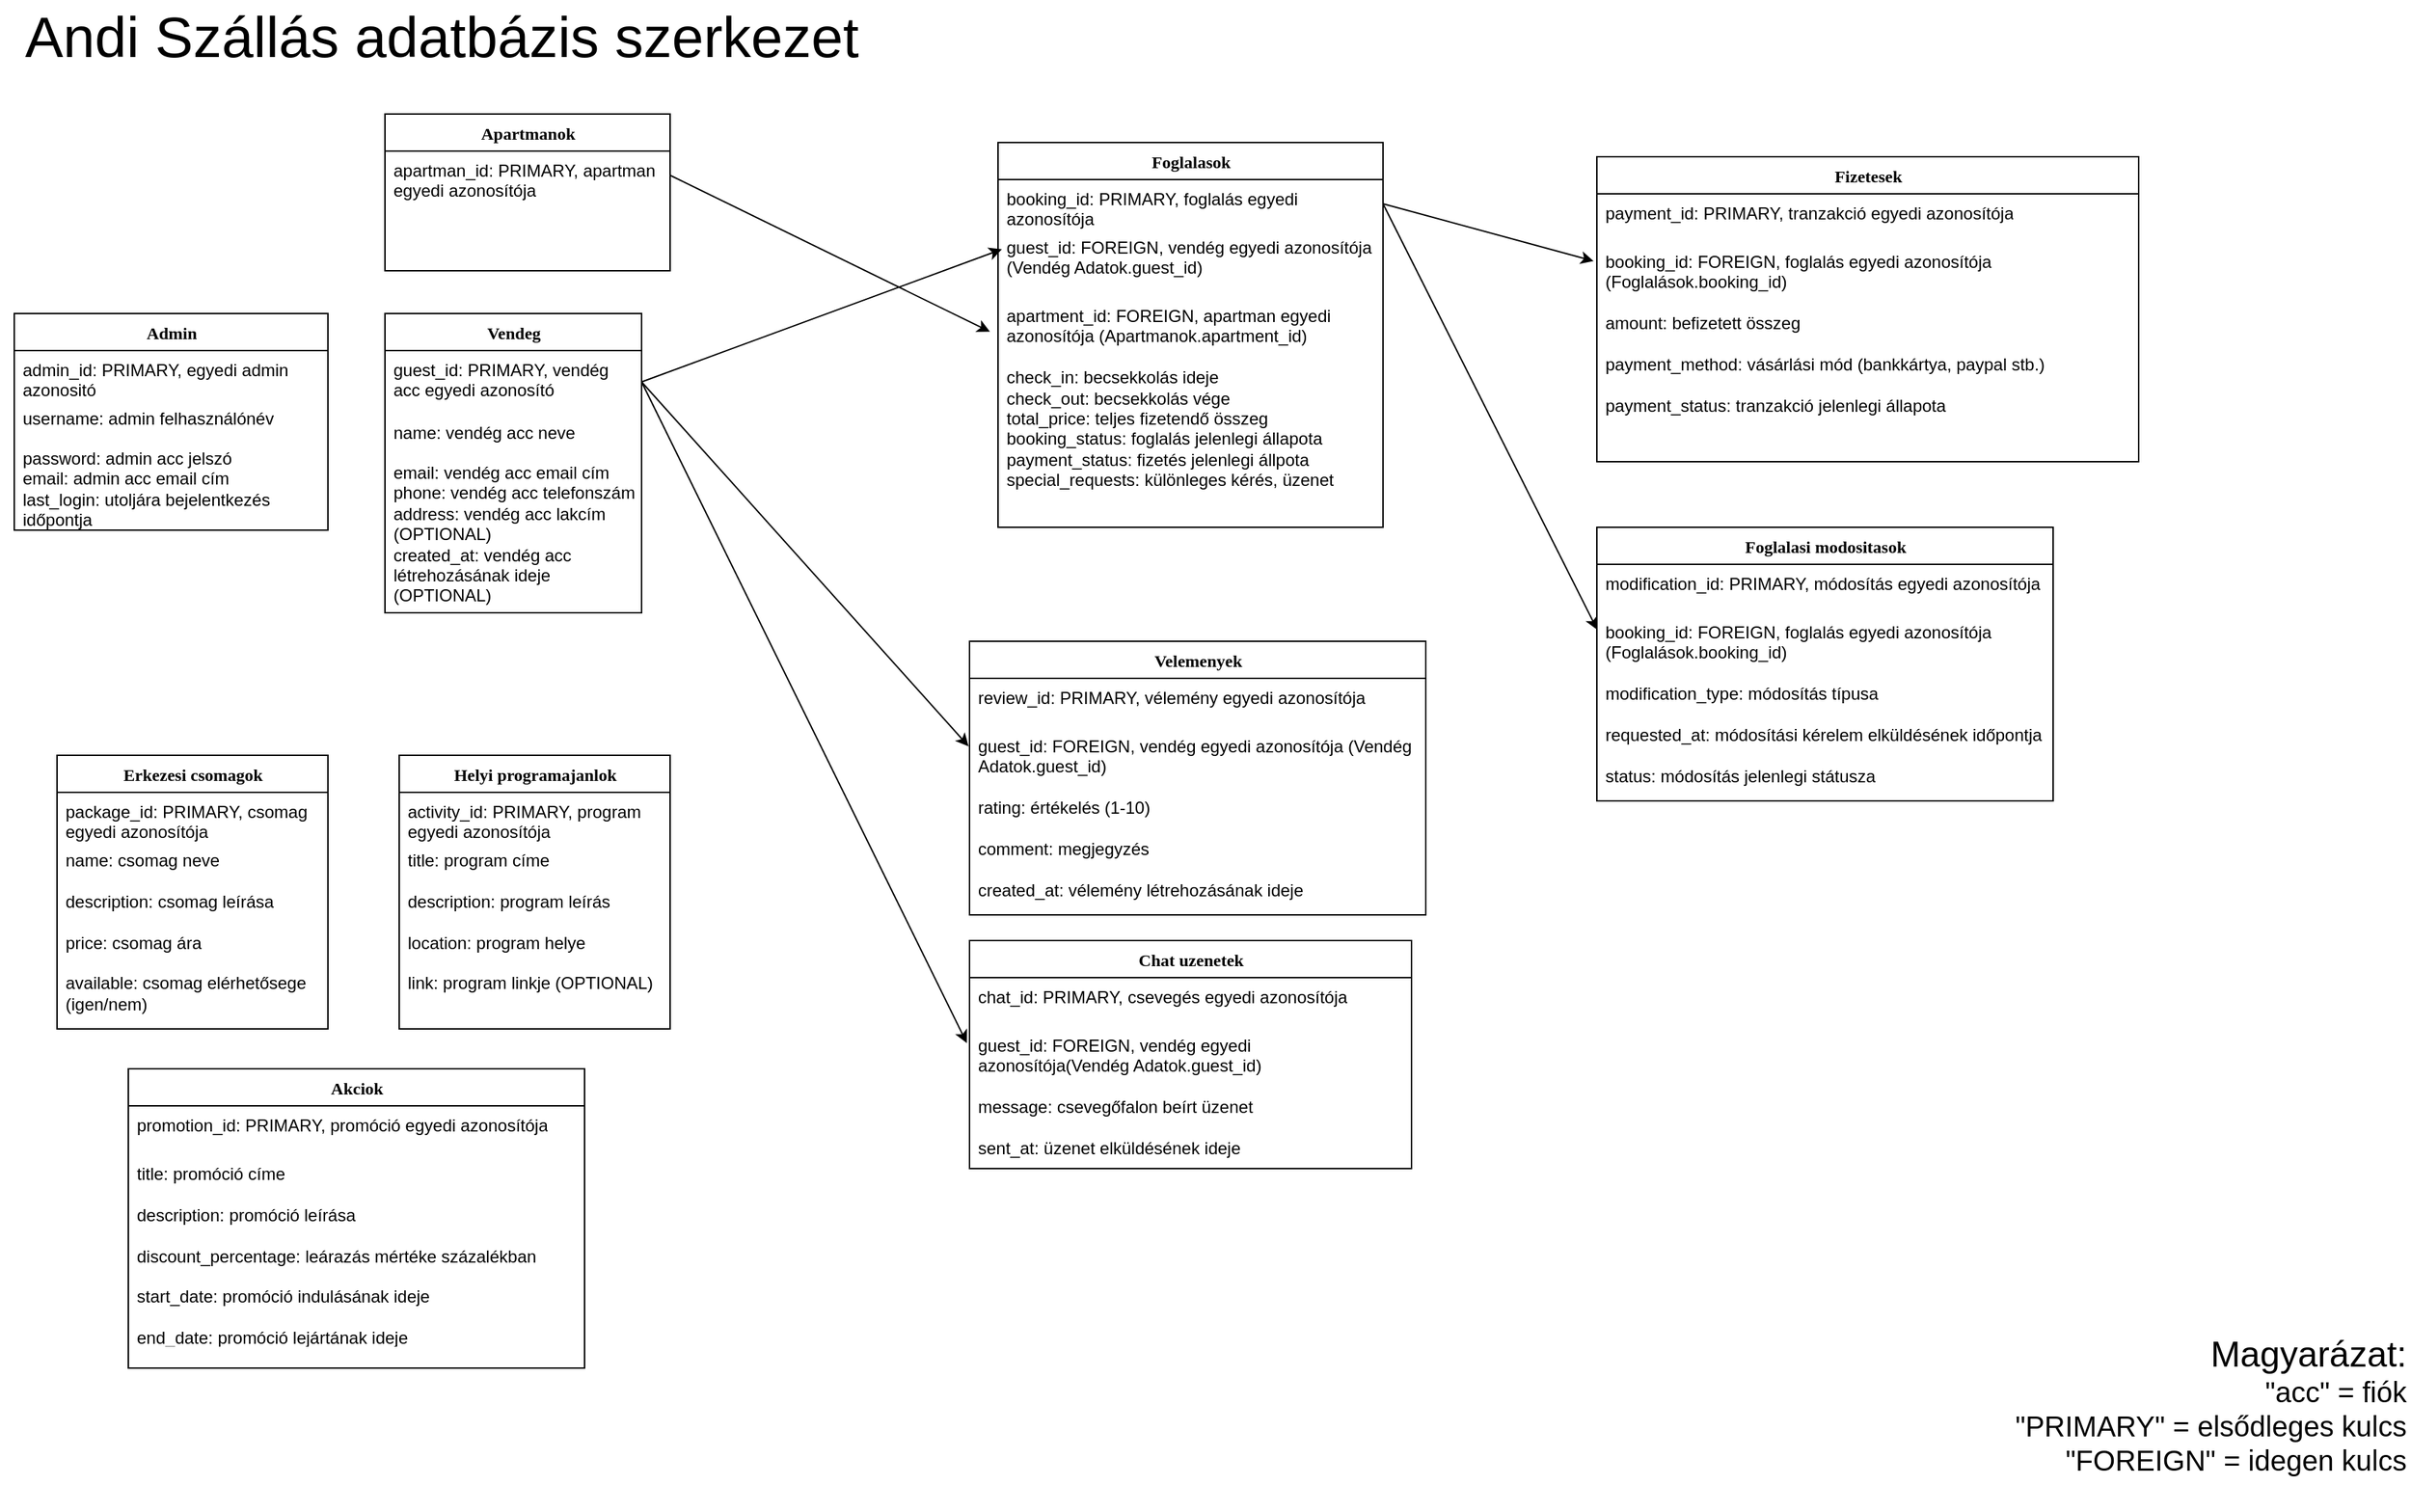 <mxfile version="24.8.3">
  <diagram name="Page-1" id="6133507b-19e7-1e82-6fc7-422aa6c4b21f">
    <mxGraphModel dx="2850" dy="1510" grid="1" gridSize="10" guides="1" tooltips="1" connect="1" arrows="1" fold="1" page="1" pageScale="1" pageWidth="1700" pageHeight="1100" background="none" math="0" shadow="0">
      <root>
        <mxCell id="0" />
        <mxCell id="1" parent="0" />
        <mxCell id="78961159f06e98e8-17" value="Admin" style="swimlane;html=1;fontStyle=1;align=center;verticalAlign=top;childLayout=stackLayout;horizontal=1;startSize=26;horizontalStack=0;resizeParent=1;resizeLast=0;collapsible=1;marginBottom=0;swimlaneFillColor=#ffffff;rounded=0;shadow=0;comic=0;labelBackgroundColor=none;strokeWidth=1;fillColor=none;fontFamily=Verdana;fontSize=12" parent="1" vertex="1">
          <mxGeometry x="10" y="250" width="220" height="152" as="geometry" />
        </mxCell>
        <mxCell id="78961159f06e98e8-23" value="admin_id: PRIMARY, egyedi admin azonositó" style="text;html=1;strokeColor=none;fillColor=none;align=left;verticalAlign=top;spacingLeft=4;spacingRight=4;whiteSpace=wrap;overflow=hidden;rotatable=0;points=[[0,0.5],[1,0.5]];portConstraint=eastwest;" parent="78961159f06e98e8-17" vertex="1">
          <mxGeometry y="26" width="220" height="34" as="geometry" />
        </mxCell>
        <mxCell id="78961159f06e98e8-24" value="username: admin felhasználónév" style="text;html=1;strokeColor=none;fillColor=none;align=left;verticalAlign=top;spacingLeft=4;spacingRight=4;whiteSpace=wrap;overflow=hidden;rotatable=0;points=[[0,0.5],[1,0.5]];portConstraint=eastwest;" parent="78961159f06e98e8-17" vertex="1">
          <mxGeometry y="60" width="220" height="28" as="geometry" />
        </mxCell>
        <mxCell id="78961159f06e98e8-27" value="password: admin acc jelszó&lt;div&gt;&lt;span style=&quot;background-color: initial;&quot;&gt;email: admin acc email cím&lt;/span&gt;&lt;/div&gt;&lt;div&gt;last_login: utoljára bejelentkezés időpontja&lt;br&gt;&lt;div&gt;&lt;div&gt;&lt;br&gt;&lt;/div&gt;&lt;/div&gt;&lt;/div&gt;" style="text;html=1;strokeColor=none;fillColor=none;align=left;verticalAlign=top;spacingLeft=4;spacingRight=4;whiteSpace=wrap;overflow=hidden;rotatable=0;points=[[0,0.5],[1,0.5]];portConstraint=eastwest;" parent="78961159f06e98e8-17" vertex="1">
          <mxGeometry y="88" width="220" height="64" as="geometry" />
        </mxCell>
        <mxCell id="AyfZ_ONoXOZkqXgLzCaU-2" value="Vendeg" style="swimlane;html=1;fontStyle=1;align=center;verticalAlign=top;childLayout=stackLayout;horizontal=1;startSize=26;horizontalStack=0;resizeParent=1;resizeLast=0;collapsible=1;marginBottom=0;swimlaneFillColor=#ffffff;rounded=0;shadow=0;comic=0;labelBackgroundColor=none;strokeWidth=1;fillColor=none;fontFamily=Verdana;fontSize=12" vertex="1" parent="1">
          <mxGeometry x="270" y="250" width="180" height="210" as="geometry" />
        </mxCell>
        <mxCell id="AyfZ_ONoXOZkqXgLzCaU-3" value="guest_id: PRIMARY, vendég acc egyedi azonosító" style="text;html=1;strokeColor=none;fillColor=none;align=left;verticalAlign=top;spacingLeft=4;spacingRight=4;whiteSpace=wrap;overflow=hidden;rotatable=0;points=[[0,0.5],[1,0.5]];portConstraint=eastwest;" vertex="1" parent="AyfZ_ONoXOZkqXgLzCaU-2">
          <mxGeometry y="26" width="180" height="44" as="geometry" />
        </mxCell>
        <mxCell id="AyfZ_ONoXOZkqXgLzCaU-4" value="name: vendég acc neve" style="text;html=1;strokeColor=none;fillColor=none;align=left;verticalAlign=top;spacingLeft=4;spacingRight=4;whiteSpace=wrap;overflow=hidden;rotatable=0;points=[[0,0.5],[1,0.5]];portConstraint=eastwest;" vertex="1" parent="AyfZ_ONoXOZkqXgLzCaU-2">
          <mxGeometry y="70" width="180" height="28" as="geometry" />
        </mxCell>
        <mxCell id="AyfZ_ONoXOZkqXgLzCaU-6" value="email: vendég acc email cím&lt;div&gt;phone: vendég acc telefonszám&lt;br&gt;&lt;/div&gt;&lt;div&gt;address: vendég acc lakcím (OPTIONAL)&lt;/div&gt;&lt;div&gt;created_at: vendég acc létrehozásának ideje (OPTIONAL)&lt;br&gt;&lt;div&gt;&lt;div&gt;&lt;br&gt;&lt;/div&gt;&lt;/div&gt;&lt;/div&gt;" style="text;html=1;strokeColor=none;fillColor=none;align=left;verticalAlign=top;spacingLeft=4;spacingRight=4;whiteSpace=wrap;overflow=hidden;rotatable=0;points=[[0,0.5],[1,0.5]];portConstraint=eastwest;" vertex="1" parent="AyfZ_ONoXOZkqXgLzCaU-2">
          <mxGeometry y="98" width="180" height="112" as="geometry" />
        </mxCell>
        <mxCell id="AyfZ_ONoXOZkqXgLzCaU-7" value="Foglalasok" style="swimlane;html=1;fontStyle=1;align=center;verticalAlign=top;childLayout=stackLayout;horizontal=1;startSize=26;horizontalStack=0;resizeParent=1;resizeLast=0;collapsible=1;marginBottom=0;swimlaneFillColor=#ffffff;rounded=0;shadow=0;comic=0;labelBackgroundColor=none;strokeWidth=1;fillColor=none;fontFamily=Verdana;fontSize=12;strokeColor=default;swimlaneLine=1;" vertex="1" parent="1">
          <mxGeometry x="700" y="130" width="270" height="270" as="geometry" />
        </mxCell>
        <mxCell id="AyfZ_ONoXOZkqXgLzCaU-8" value="booking_id: PRIMARY, foglalás egyedi azonosítója" style="text;html=1;strokeColor=none;fillColor=none;align=left;verticalAlign=top;spacingLeft=4;spacingRight=4;whiteSpace=wrap;overflow=hidden;rotatable=0;points=[[0,0.5],[1,0.5]];portConstraint=eastwest;" vertex="1" parent="AyfZ_ONoXOZkqXgLzCaU-7">
          <mxGeometry y="26" width="270" height="34" as="geometry" />
        </mxCell>
        <mxCell id="AyfZ_ONoXOZkqXgLzCaU-9" value="guest_id: FOREIGN, vendég egyedi azonosítója (Vendég Adatok.guest_id)" style="text;html=1;strokeColor=none;fillColor=none;align=left;verticalAlign=top;spacingLeft=4;spacingRight=4;whiteSpace=wrap;overflow=hidden;rotatable=0;points=[[0,0.5],[1,0.5]];portConstraint=eastwest;" vertex="1" parent="AyfZ_ONoXOZkqXgLzCaU-7">
          <mxGeometry y="60" width="270" height="48" as="geometry" />
        </mxCell>
        <mxCell id="AyfZ_ONoXOZkqXgLzCaU-11" value="&lt;div&gt;&lt;div&gt;&lt;div&gt;apartment_id: FOREIGN, apartman egyedi azonosítója (Apartmanok.apartment_id)&lt;br&gt;&lt;/div&gt;&lt;/div&gt;&lt;/div&gt;&lt;div&gt;&lt;br&gt;&lt;/div&gt;&lt;div&gt;check_in: becsekkolás ideje&lt;/div&gt;&lt;div&gt;check_out: becsekkolás vége&lt;/div&gt;&lt;div&gt;&lt;span style=&quot;background-color: initial;&quot;&gt;total_price: teljes fizetendő összeg&lt;/span&gt;&lt;/div&gt;&lt;div&gt;booking_status: foglalás jelenlegi állapota&lt;span style=&quot;background-color: initial;&quot;&gt;&lt;br&gt;&lt;/span&gt;&lt;/div&gt;&lt;div&gt;payment_status: fizetés jelenlegi állpota&lt;br&gt;&lt;/div&gt;&lt;div&gt;special_requests: különleges kérés, üzenet&lt;br&gt;&lt;/div&gt;" style="text;html=1;strokeColor=none;fillColor=none;align=left;verticalAlign=top;spacingLeft=4;spacingRight=4;whiteSpace=wrap;overflow=hidden;rotatable=0;points=[[0,0.5],[1,0.5]];portConstraint=eastwest;" vertex="1" parent="AyfZ_ONoXOZkqXgLzCaU-7">
          <mxGeometry y="108" width="270" height="162" as="geometry" />
        </mxCell>
        <mxCell id="AyfZ_ONoXOZkqXgLzCaU-12" value="Fizetesek" style="swimlane;html=1;fontStyle=1;align=center;verticalAlign=top;childLayout=stackLayout;horizontal=1;startSize=26;horizontalStack=0;resizeParent=1;resizeLast=0;collapsible=1;marginBottom=0;swimlaneFillColor=#ffffff;rounded=0;shadow=0;comic=0;labelBackgroundColor=none;strokeWidth=1;fillColor=none;fontFamily=Verdana;fontSize=12;strokeColor=default;swimlaneLine=1;" vertex="1" parent="1">
          <mxGeometry x="1120" y="140" width="380" height="214" as="geometry" />
        </mxCell>
        <mxCell id="AyfZ_ONoXOZkqXgLzCaU-13" value="payment_id: PRIMARY, tranzakció egyedi azonosítója" style="text;html=1;strokeColor=none;fillColor=none;align=left;verticalAlign=top;spacingLeft=4;spacingRight=4;whiteSpace=wrap;overflow=hidden;rotatable=0;points=[[0,0.5],[1,0.5]];portConstraint=eastwest;" vertex="1" parent="AyfZ_ONoXOZkqXgLzCaU-12">
          <mxGeometry y="26" width="380" height="34" as="geometry" />
        </mxCell>
        <mxCell id="AyfZ_ONoXOZkqXgLzCaU-15" value="&lt;div&gt;&lt;div&gt;&lt;div&gt;booking_id: FOREIGN, foglalás egyedi azonosítója (Foglalások.booking_id)&lt;br&gt;&lt;/div&gt;&lt;/div&gt;&lt;/div&gt;&lt;div&gt;&lt;br&gt;&lt;/div&gt;&lt;div&gt;amount: befizetett összeg&lt;br&gt;&lt;/div&gt;&lt;div&gt;&lt;br&gt;&lt;/div&gt;&lt;div&gt;payment_method: vásárlási mód (bankkártya, paypal stb.)&lt;br&gt;&lt;/div&gt;&lt;div&gt;&lt;br&gt;&lt;/div&gt;&lt;div&gt;payment_status: tranzakció jelenlegi állapota&lt;br&gt;&lt;/div&gt;&lt;div&gt;&lt;br&gt;&lt;/div&gt;&lt;div&gt;transaction_date: tranzakció időpontja&lt;br&gt;&lt;/div&gt;" style="text;html=1;strokeColor=none;fillColor=none;align=left;verticalAlign=top;spacingLeft=4;spacingRight=4;whiteSpace=wrap;overflow=hidden;rotatable=0;points=[[0,0.5],[1,0.5]];portConstraint=eastwest;" vertex="1" parent="AyfZ_ONoXOZkqXgLzCaU-12">
          <mxGeometry y="60" width="380" height="132" as="geometry" />
        </mxCell>
        <mxCell id="AyfZ_ONoXOZkqXgLzCaU-16" value="Velemenyek" style="swimlane;html=1;fontStyle=1;align=center;verticalAlign=top;childLayout=stackLayout;horizontal=1;startSize=26;horizontalStack=0;resizeParent=1;resizeLast=0;collapsible=1;marginBottom=0;swimlaneFillColor=#ffffff;rounded=0;shadow=0;comic=0;labelBackgroundColor=none;strokeWidth=1;fillColor=none;fontFamily=Verdana;fontSize=12;strokeColor=default;swimlaneLine=1;" vertex="1" parent="1">
          <mxGeometry x="680" y="480" width="320" height="192" as="geometry" />
        </mxCell>
        <mxCell id="AyfZ_ONoXOZkqXgLzCaU-17" value="review_id: PRIMARY, vélemény egyedi azonosítója" style="text;html=1;strokeColor=none;fillColor=none;align=left;verticalAlign=top;spacingLeft=4;spacingRight=4;whiteSpace=wrap;overflow=hidden;rotatable=0;points=[[0,0.5],[1,0.5]];portConstraint=eastwest;" vertex="1" parent="AyfZ_ONoXOZkqXgLzCaU-16">
          <mxGeometry y="26" width="320" height="34" as="geometry" />
        </mxCell>
        <mxCell id="AyfZ_ONoXOZkqXgLzCaU-18" value="&lt;div&gt;&lt;div&gt;&lt;div&gt;guest_id: FOREIGN, vendég egyedi azonosítója (Vendég Adatok.guest_id)&lt;br&gt;&lt;/div&gt;&lt;/div&gt;&lt;/div&gt;&lt;div&gt;&lt;br&gt;&lt;/div&gt;&lt;div&gt;rating: értékelés (1-10)&lt;br&gt;&lt;/div&gt;&lt;div&gt;&lt;br&gt;&lt;/div&gt;&lt;div&gt;comment: megjegyzés&lt;br&gt;&lt;/div&gt;&lt;div&gt;&lt;br&gt;&lt;/div&gt;&lt;div&gt;created_at: vélemény létrehozásának ideje&lt;br&gt;&lt;/div&gt;&lt;div&gt;&lt;br&gt;&lt;/div&gt;" style="text;html=1;strokeColor=none;fillColor=none;align=left;verticalAlign=top;spacingLeft=4;spacingRight=4;whiteSpace=wrap;overflow=hidden;rotatable=0;points=[[0,0.5],[1,0.5]];portConstraint=eastwest;" vertex="1" parent="AyfZ_ONoXOZkqXgLzCaU-16">
          <mxGeometry y="60" width="320" height="132" as="geometry" />
        </mxCell>
        <mxCell id="AyfZ_ONoXOZkqXgLzCaU-19" value="Akciok" style="swimlane;html=1;fontStyle=1;align=center;verticalAlign=top;childLayout=stackLayout;horizontal=1;startSize=26;horizontalStack=0;resizeParent=1;resizeLast=0;collapsible=1;marginBottom=0;swimlaneFillColor=#ffffff;rounded=0;shadow=0;comic=0;labelBackgroundColor=none;strokeWidth=1;fillColor=none;fontFamily=Verdana;fontSize=12;strokeColor=default;swimlaneLine=1;" vertex="1" parent="1">
          <mxGeometry x="90" y="780" width="320" height="210" as="geometry" />
        </mxCell>
        <mxCell id="AyfZ_ONoXOZkqXgLzCaU-20" value="promotion_id: PRIMARY, promóció egyedi azonosítója" style="text;html=1;strokeColor=none;fillColor=none;align=left;verticalAlign=top;spacingLeft=4;spacingRight=4;whiteSpace=wrap;overflow=hidden;rotatable=0;points=[[0,0.5],[1,0.5]];portConstraint=eastwest;" vertex="1" parent="AyfZ_ONoXOZkqXgLzCaU-19">
          <mxGeometry y="26" width="320" height="34" as="geometry" />
        </mxCell>
        <mxCell id="AyfZ_ONoXOZkqXgLzCaU-21" value="&lt;div&gt;&lt;div&gt;&lt;div&gt;title: promóció címe&lt;br&gt;&lt;/div&gt;&lt;/div&gt;&lt;/div&gt;&lt;div&gt;&lt;br&gt;&lt;/div&gt;&lt;div&gt;description:&amp;nbsp;&lt;span style=&quot;background-color: initial;&quot;&gt;promóció leírása&lt;/span&gt;&lt;br&gt;&lt;/div&gt;&lt;div&gt;&lt;br&gt;&lt;/div&gt;&lt;div&gt;discount_percentage: leárazás mértéke százalékban&lt;br&gt;&lt;/div&gt;&lt;div&gt;&lt;br&gt;&lt;/div&gt;&lt;div&gt;start_date: promóció indulásának ideje&lt;br&gt;&lt;/div&gt;&lt;div&gt;&lt;br&gt;&lt;/div&gt;&lt;div&gt;end_date: promóció lejártának ideje&lt;br&gt;&lt;/div&gt;" style="text;html=1;strokeColor=none;fillColor=none;align=left;verticalAlign=top;spacingLeft=4;spacingRight=4;whiteSpace=wrap;overflow=hidden;rotatable=0;points=[[0,0.5],[1,0.5]];portConstraint=eastwest;" vertex="1" parent="AyfZ_ONoXOZkqXgLzCaU-19">
          <mxGeometry y="60" width="320" height="132" as="geometry" />
        </mxCell>
        <mxCell id="AyfZ_ONoXOZkqXgLzCaU-22" value="Erkezesi csomagok" style="swimlane;html=1;fontStyle=1;align=center;verticalAlign=top;childLayout=stackLayout;horizontal=1;startSize=26;horizontalStack=0;resizeParent=1;resizeLast=0;collapsible=1;marginBottom=0;swimlaneFillColor=#ffffff;rounded=0;shadow=0;comic=0;labelBackgroundColor=none;strokeWidth=1;fillColor=none;fontFamily=Verdana;fontSize=12;strokeColor=default;swimlaneLine=1;" vertex="1" parent="1">
          <mxGeometry x="40" y="560" width="190" height="192" as="geometry" />
        </mxCell>
        <mxCell id="AyfZ_ONoXOZkqXgLzCaU-23" value="package_id: PRIMARY, csomag egyedi azonosítója&lt;div&gt;&lt;br&gt;&lt;/div&gt;" style="text;html=1;strokeColor=none;fillColor=none;align=left;verticalAlign=top;spacingLeft=4;spacingRight=4;whiteSpace=wrap;overflow=hidden;rotatable=0;points=[[0,0.5],[1,0.5]];portConstraint=eastwest;" vertex="1" parent="AyfZ_ONoXOZkqXgLzCaU-22">
          <mxGeometry y="26" width="190" height="34" as="geometry" />
        </mxCell>
        <mxCell id="AyfZ_ONoXOZkqXgLzCaU-24" value="&lt;div&gt;&lt;div&gt;&lt;div&gt;name: csomag neve&lt;br&gt;&lt;/div&gt;&lt;/div&gt;&lt;/div&gt;&lt;div&gt;&lt;br&gt;&lt;/div&gt;&lt;div&gt;description: csomag leírása&lt;br&gt;&lt;/div&gt;&lt;div&gt;&lt;br&gt;&lt;/div&gt;&lt;div&gt;price: csomag ára&lt;br&gt;&lt;/div&gt;&lt;div&gt;&lt;br&gt;&lt;/div&gt;&lt;div&gt;available: csomag elérhetősege&amp;nbsp;&lt;/div&gt;&lt;div&gt;(igen/nem)&lt;/div&gt;" style="text;html=1;strokeColor=none;fillColor=none;align=left;verticalAlign=top;spacingLeft=4;spacingRight=4;whiteSpace=wrap;overflow=hidden;rotatable=0;points=[[0,0.5],[1,0.5]];portConstraint=eastwest;" vertex="1" parent="AyfZ_ONoXOZkqXgLzCaU-22">
          <mxGeometry y="60" width="190" height="132" as="geometry" />
        </mxCell>
        <mxCell id="AyfZ_ONoXOZkqXgLzCaU-25" value="Helyi programajanlok" style="swimlane;html=1;fontStyle=1;align=center;verticalAlign=top;childLayout=stackLayout;horizontal=1;startSize=26;horizontalStack=0;resizeParent=1;resizeLast=0;collapsible=1;marginBottom=0;swimlaneFillColor=#ffffff;rounded=0;shadow=0;comic=0;labelBackgroundColor=none;strokeWidth=1;fillColor=none;fontFamily=Verdana;fontSize=12;strokeColor=default;swimlaneLine=1;" vertex="1" parent="1">
          <mxGeometry x="280" y="560" width="190" height="192" as="geometry" />
        </mxCell>
        <mxCell id="AyfZ_ONoXOZkqXgLzCaU-26" value="activity_id: PRIMARY, program egyedi azonosítója" style="text;html=1;strokeColor=none;fillColor=none;align=left;verticalAlign=top;spacingLeft=4;spacingRight=4;whiteSpace=wrap;overflow=hidden;rotatable=0;points=[[0,0.5],[1,0.5]];portConstraint=eastwest;" vertex="1" parent="AyfZ_ONoXOZkqXgLzCaU-25">
          <mxGeometry y="26" width="190" height="34" as="geometry" />
        </mxCell>
        <mxCell id="AyfZ_ONoXOZkqXgLzCaU-27" value="&lt;div&gt;&lt;div&gt;&lt;div&gt;title: program címe&lt;br&gt;&lt;/div&gt;&lt;/div&gt;&lt;/div&gt;&lt;div&gt;&lt;br&gt;&lt;/div&gt;&lt;div&gt;description: program leírás&lt;br&gt;&lt;/div&gt;&lt;div&gt;&lt;br&gt;&lt;/div&gt;&lt;div&gt;location: program helye&lt;br&gt;&lt;/div&gt;&lt;div&gt;&lt;br&gt;&lt;/div&gt;&lt;div&gt;link: program linkje (OPTIONAL)&lt;/div&gt;" style="text;html=1;strokeColor=none;fillColor=none;align=left;verticalAlign=top;spacingLeft=4;spacingRight=4;whiteSpace=wrap;overflow=hidden;rotatable=0;points=[[0,0.5],[1,0.5]];portConstraint=eastwest;" vertex="1" parent="AyfZ_ONoXOZkqXgLzCaU-25">
          <mxGeometry y="60" width="190" height="132" as="geometry" />
        </mxCell>
        <mxCell id="AyfZ_ONoXOZkqXgLzCaU-28" value="Chat uzenetek" style="swimlane;html=1;fontStyle=1;align=center;verticalAlign=top;childLayout=stackLayout;horizontal=1;startSize=26;horizontalStack=0;resizeParent=1;resizeLast=0;collapsible=1;marginBottom=0;swimlaneFillColor=#ffffff;rounded=0;shadow=0;comic=0;labelBackgroundColor=none;strokeWidth=1;fillColor=none;fontFamily=Verdana;fontSize=12;strokeColor=default;swimlaneLine=1;" vertex="1" parent="1">
          <mxGeometry x="680" y="690" width="310" height="160" as="geometry" />
        </mxCell>
        <mxCell id="AyfZ_ONoXOZkqXgLzCaU-29" value="chat_id: PRIMARY, csevegés egyedi azonosítója" style="text;html=1;strokeColor=none;fillColor=none;align=left;verticalAlign=top;spacingLeft=4;spacingRight=4;whiteSpace=wrap;overflow=hidden;rotatable=0;points=[[0,0.5],[1,0.5]];portConstraint=eastwest;" vertex="1" parent="AyfZ_ONoXOZkqXgLzCaU-28">
          <mxGeometry y="26" width="310" height="34" as="geometry" />
        </mxCell>
        <mxCell id="AyfZ_ONoXOZkqXgLzCaU-30" value="&lt;div&gt;&lt;div&gt;&lt;div&gt;guest_id: FOREIGN, vendég egyedi azonosítója(Vendég Adatok.guest_id)&lt;br&gt;&lt;/div&gt;&lt;/div&gt;&lt;/div&gt;&lt;div&gt;&lt;br&gt;&lt;/div&gt;&lt;div&gt;message: csevegőfalon beírt üzenet&lt;br&gt;&lt;/div&gt;&lt;div&gt;&lt;br&gt;&lt;/div&gt;&lt;div&gt;sent_at: üzenet elküldésének ideje&lt;br&gt;&lt;/div&gt;&lt;div&gt;&lt;br&gt;&lt;/div&gt;" style="text;html=1;strokeColor=none;fillColor=none;align=left;verticalAlign=top;spacingLeft=4;spacingRight=4;whiteSpace=wrap;overflow=hidden;rotatable=0;points=[[0,0.5],[1,0.5]];portConstraint=eastwest;" vertex="1" parent="AyfZ_ONoXOZkqXgLzCaU-28">
          <mxGeometry y="60" width="310" height="100" as="geometry" />
        </mxCell>
        <mxCell id="AyfZ_ONoXOZkqXgLzCaU-32" value="Foglalasi modositasok" style="swimlane;html=1;fontStyle=1;align=center;verticalAlign=top;childLayout=stackLayout;horizontal=1;startSize=26;horizontalStack=0;resizeParent=1;resizeLast=0;collapsible=1;marginBottom=0;swimlaneFillColor=#ffffff;rounded=0;shadow=0;comic=0;labelBackgroundColor=none;strokeWidth=1;fillColor=none;fontFamily=Verdana;fontSize=12;strokeColor=default;swimlaneLine=1;" vertex="1" parent="1">
          <mxGeometry x="1120" y="400" width="320" height="192" as="geometry" />
        </mxCell>
        <mxCell id="AyfZ_ONoXOZkqXgLzCaU-33" value="modification_id: PRIMARY, módosítás egyedi azonosítója" style="text;html=1;strokeColor=none;fillColor=none;align=left;verticalAlign=top;spacingLeft=4;spacingRight=4;whiteSpace=wrap;overflow=hidden;rotatable=0;points=[[0,0.5],[1,0.5]];portConstraint=eastwest;" vertex="1" parent="AyfZ_ONoXOZkqXgLzCaU-32">
          <mxGeometry y="26" width="320" height="34" as="geometry" />
        </mxCell>
        <mxCell id="AyfZ_ONoXOZkqXgLzCaU-34" value="&lt;div&gt;&lt;div&gt;&lt;div&gt;booking_id: FOREIGN, foglalás egyedi azonosítója (Foglalások.booking_id)&lt;br&gt;&lt;/div&gt;&lt;/div&gt;&lt;/div&gt;&lt;div&gt;&lt;br&gt;&lt;/div&gt;&lt;div&gt;modification_type: módosítás típusa&lt;br&gt;&lt;/div&gt;&lt;div&gt;&lt;br&gt;&lt;/div&gt;&lt;div&gt;requested_at: módosítási kérelem elküldésének időpontja&lt;br&gt;&lt;/div&gt;&lt;div&gt;&lt;br&gt;&lt;/div&gt;&lt;div&gt;status: módosítás jelenlegi státusza&lt;/div&gt;" style="text;html=1;strokeColor=none;fillColor=none;align=left;verticalAlign=top;spacingLeft=4;spacingRight=4;whiteSpace=wrap;overflow=hidden;rotatable=0;points=[[0,0.5],[1,0.5]];portConstraint=eastwest;" vertex="1" parent="AyfZ_ONoXOZkqXgLzCaU-32">
          <mxGeometry y="60" width="320" height="132" as="geometry" />
        </mxCell>
        <mxCell id="AyfZ_ONoXOZkqXgLzCaU-40" value="" style="endArrow=classic;html=1;rounded=0;exitX=1;exitY=0.5;exitDx=0;exitDy=0;entryX=0.01;entryY=0.311;entryDx=0;entryDy=0;entryPerimeter=0;" edge="1" parent="1" source="AyfZ_ONoXOZkqXgLzCaU-3" target="AyfZ_ONoXOZkqXgLzCaU-9">
          <mxGeometry width="50" height="50" relative="1" as="geometry">
            <mxPoint x="850" y="520" as="sourcePoint" />
            <mxPoint x="900" y="470" as="targetPoint" />
          </mxGeometry>
        </mxCell>
        <mxCell id="AyfZ_ONoXOZkqXgLzCaU-41" value="" style="endArrow=classic;html=1;rounded=0;exitX=1;exitY=0.5;exitDx=0;exitDy=0;entryX=-0.006;entryY=0.1;entryDx=0;entryDy=0;entryPerimeter=0;" edge="1" parent="1" source="AyfZ_ONoXOZkqXgLzCaU-8" target="AyfZ_ONoXOZkqXgLzCaU-15">
          <mxGeometry width="50" height="50" relative="1" as="geometry">
            <mxPoint x="820" y="520" as="sourcePoint" />
            <mxPoint x="870" y="470" as="targetPoint" />
          </mxGeometry>
        </mxCell>
        <mxCell id="AyfZ_ONoXOZkqXgLzCaU-42" value="" style="endArrow=classic;html=1;rounded=0;exitX=1;exitY=0.5;exitDx=0;exitDy=0;entryX=-0.002;entryY=0.104;entryDx=0;entryDy=0;entryPerimeter=0;" edge="1" parent="1" source="AyfZ_ONoXOZkqXgLzCaU-3" target="AyfZ_ONoXOZkqXgLzCaU-18">
          <mxGeometry width="50" height="50" relative="1" as="geometry">
            <mxPoint x="820" y="520" as="sourcePoint" />
            <mxPoint x="870" y="470" as="targetPoint" />
          </mxGeometry>
        </mxCell>
        <mxCell id="AyfZ_ONoXOZkqXgLzCaU-43" value="" style="endArrow=classic;html=1;rounded=0;exitX=1;exitY=0.5;exitDx=0;exitDy=0;entryX=0.001;entryY=0.091;entryDx=0;entryDy=0;entryPerimeter=0;" edge="1" parent="1" source="AyfZ_ONoXOZkqXgLzCaU-8" target="AyfZ_ONoXOZkqXgLzCaU-34">
          <mxGeometry width="50" height="50" relative="1" as="geometry">
            <mxPoint x="820" y="520" as="sourcePoint" />
            <mxPoint x="870" y="470" as="targetPoint" />
          </mxGeometry>
        </mxCell>
        <mxCell id="AyfZ_ONoXOZkqXgLzCaU-44" value="" style="endArrow=classic;html=1;rounded=0;exitX=1;exitY=0.5;exitDx=0;exitDy=0;entryX=-0.006;entryY=0.12;entryDx=0;entryDy=0;entryPerimeter=0;" edge="1" parent="1" source="AyfZ_ONoXOZkqXgLzCaU-3" target="AyfZ_ONoXOZkqXgLzCaU-30">
          <mxGeometry width="50" height="50" relative="1" as="geometry">
            <mxPoint x="820" y="640" as="sourcePoint" />
            <mxPoint x="440" y="650" as="targetPoint" />
          </mxGeometry>
        </mxCell>
        <mxCell id="AyfZ_ONoXOZkqXgLzCaU-45" value="Apartmanok" style="swimlane;html=1;fontStyle=1;align=center;verticalAlign=top;childLayout=stackLayout;horizontal=1;startSize=26;horizontalStack=0;resizeParent=1;resizeLast=0;collapsible=1;marginBottom=0;swimlaneFillColor=#ffffff;rounded=0;shadow=0;comic=0;labelBackgroundColor=none;strokeWidth=1;fillColor=none;fontFamily=Verdana;fontSize=12;strokeColor=default;swimlaneLine=1;" vertex="1" parent="1">
          <mxGeometry x="270" y="110" width="200" height="110" as="geometry" />
        </mxCell>
        <mxCell id="AyfZ_ONoXOZkqXgLzCaU-46" value="apartman_id: PRIMARY, apartman egyedi azonosítója" style="text;html=1;strokeColor=none;fillColor=none;align=left;verticalAlign=top;spacingLeft=4;spacingRight=4;whiteSpace=wrap;overflow=hidden;rotatable=0;points=[[0,0.5],[1,0.5]];portConstraint=eastwest;" vertex="1" parent="AyfZ_ONoXOZkqXgLzCaU-45">
          <mxGeometry y="26" width="200" height="34" as="geometry" />
        </mxCell>
        <mxCell id="AyfZ_ONoXOZkqXgLzCaU-47" value="&lt;div&gt;&lt;div&gt;&lt;div&gt;&lt;br&gt;&lt;/div&gt;&lt;/div&gt;&lt;/div&gt;" style="text;html=1;strokeColor=none;fillColor=none;align=left;verticalAlign=top;spacingLeft=4;spacingRight=4;whiteSpace=wrap;overflow=hidden;rotatable=0;points=[[0,0.5],[1,0.5]];portConstraint=eastwest;" vertex="1" parent="AyfZ_ONoXOZkqXgLzCaU-45">
          <mxGeometry y="60" width="200" height="50" as="geometry" />
        </mxCell>
        <mxCell id="AyfZ_ONoXOZkqXgLzCaU-48" value="" style="endArrow=classic;html=1;rounded=0;exitX=1;exitY=0.5;exitDx=0;exitDy=0;entryX=-0.021;entryY=0.153;entryDx=0;entryDy=0;entryPerimeter=0;" edge="1" parent="1" source="AyfZ_ONoXOZkqXgLzCaU-46" target="AyfZ_ONoXOZkqXgLzCaU-11">
          <mxGeometry width="50" height="50" relative="1" as="geometry">
            <mxPoint x="550" y="430" as="sourcePoint" />
            <mxPoint x="600" y="380" as="targetPoint" />
          </mxGeometry>
        </mxCell>
        <mxCell id="AyfZ_ONoXOZkqXgLzCaU-50" value="&lt;font style=&quot;font-size: 40px;&quot;&gt;Andi Szállás adatbázis szerkezet&lt;/font&gt;" style="text;html=1;align=center;verticalAlign=middle;whiteSpace=wrap;rounded=0;" vertex="1" parent="1">
          <mxGeometry y="30" width="620" height="50" as="geometry" />
        </mxCell>
        <mxCell id="AyfZ_ONoXOZkqXgLzCaU-51" value="&lt;font style=&quot;&quot;&gt;&lt;font style=&quot;font-size: 25px;&quot;&gt;Magyarázat:&lt;/font&gt;&lt;br&gt;&lt;span style=&quot;font-size: 20px;&quot;&gt;&quot;acc&quot; = fiók&lt;/span&gt;&lt;/font&gt;&lt;div style=&quot;font-size: 20px;&quot;&gt;&lt;font style=&quot;font-size: 20px;&quot;&gt;&quot;PRIMARY&quot; = elsődleges kulcs&lt;/font&gt;&lt;/div&gt;&lt;div style=&quot;font-size: 20px;&quot;&gt;&lt;font style=&quot;font-size: 20px;&quot;&gt;&quot;FOREIGN&quot; = idegen kulcs&lt;/font&gt;&lt;/div&gt;" style="text;html=1;align=right;verticalAlign=middle;whiteSpace=wrap;rounded=0;" vertex="1" parent="1">
          <mxGeometry x="1390" y="940" width="300" height="150" as="geometry" />
        </mxCell>
      </root>
    </mxGraphModel>
  </diagram>
</mxfile>

